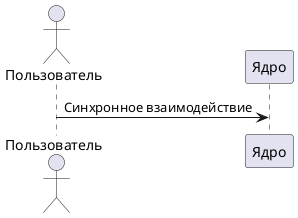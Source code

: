 @startuml 3 пример




'__ АКТОРЫ __
actor "Пользователь" as User
participant "Ядро" as Core


'__ ВЗАИМОДЕЙСТВИЕ __
User -> Core: Синхронное взаимодействие


@enduml